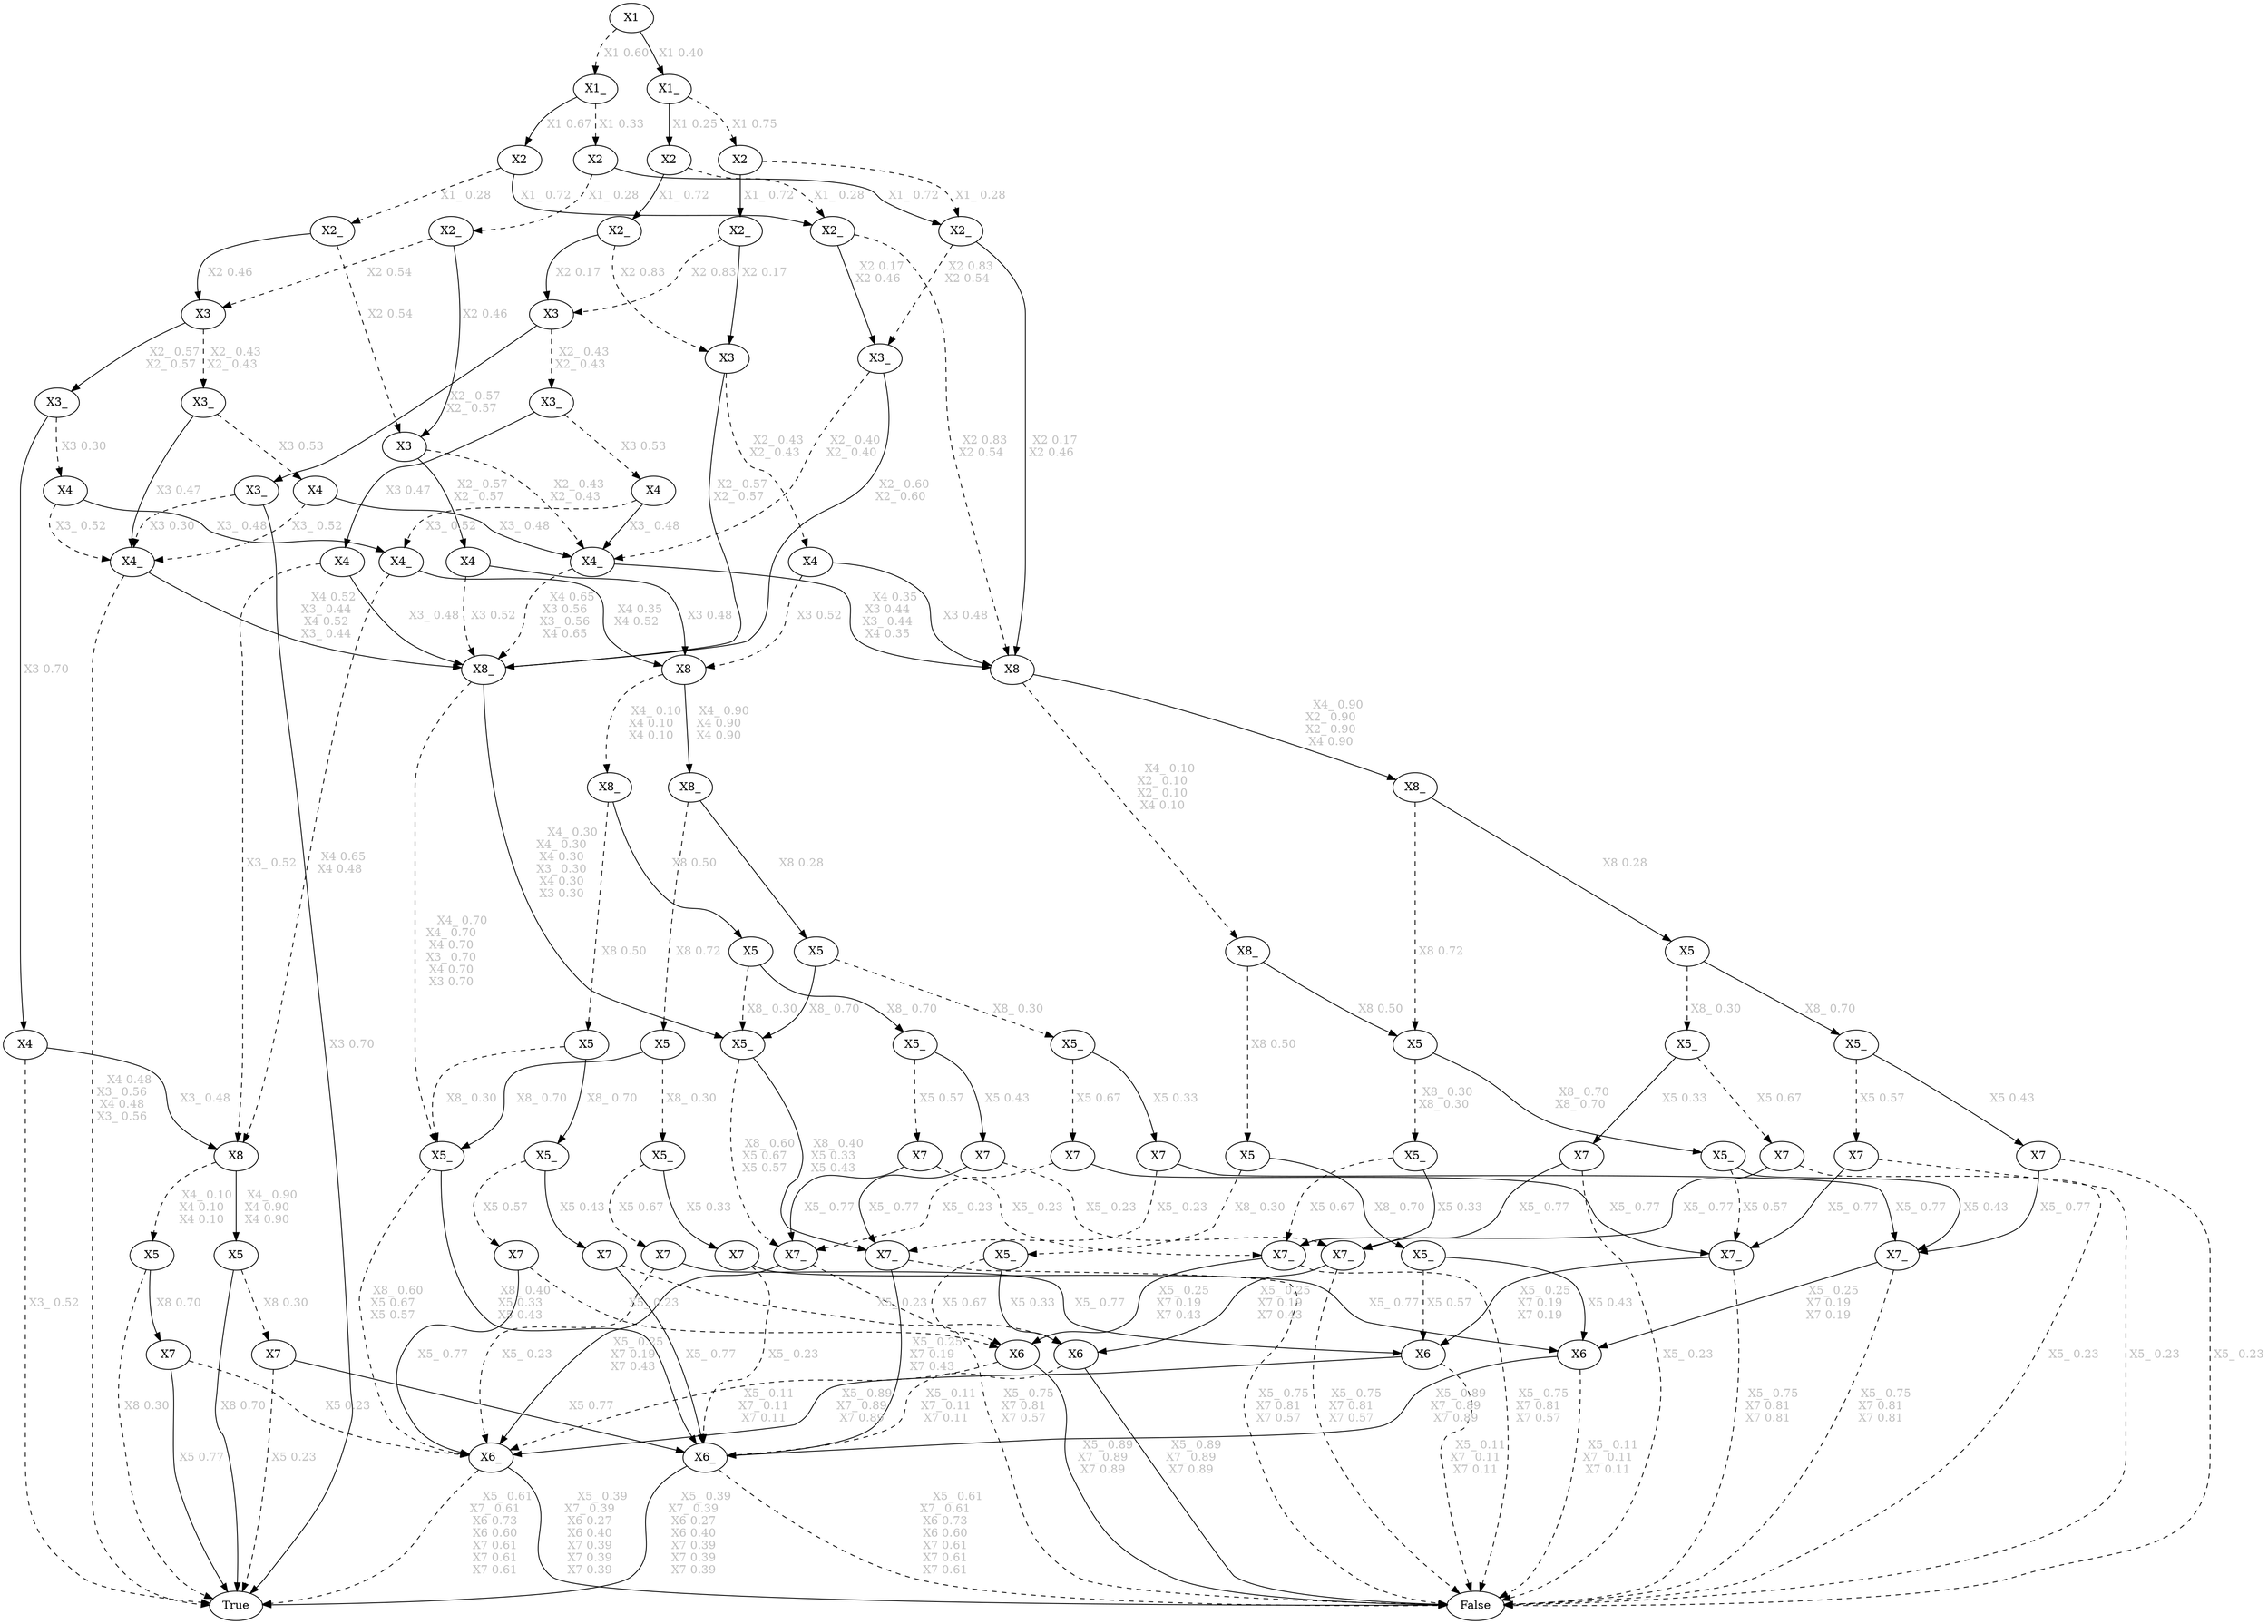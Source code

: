 digraph{2202464733456[label=X1]2202464733584[label="X1_"]
2202464733456 -> 2202464733584[style=dashed label=" X1 0.60\n" fontcolor = gray]
2202464733776[label="X2"]
2202464733584 -> 2202464733776[style=dashed label=" X1 0.33\n" fontcolor = gray]
2202464734032[label="X2_"]
2202464733776 -> 2202464734032[style=dashed label=" X1_ 0.28\n" fontcolor = gray]
2202464734352[label="X3"]
2202464734032 -> 2202464734352[style=dashed label=" X2 0.54\n" fontcolor = gray]
2202464734672[label="X3_"]
2202464734352 -> 2202464734672[style=dashed label="  X2_ 0.43\nX2_ 0.43\n" fontcolor = gray]
2202464734992[label="X4"]
2202464734672 -> 2202464734992[style=dashed label=" X3 0.53\n" fontcolor = gray]
2202464735312[label="X4_"]
2202464734992 -> 2202464735312[style=dashed label=" X3_ 0.52\n" fontcolor = gray]
2202464478096[label="True"]
2202464735312 -> 2202464478096[style=dashed label="    X4 0.48\nX3_ 0.56\nX4 0.48\nX3_ 0.56\n" fontcolor = gray]
2202464735632[label="X8_"]
2202464735312 -> 2202464735632 [label="    X4 0.52\nX3_ 0.44\nX4 0.52\nX3_ 0.44\n" fontcolor = gray]
2202464735952[label="X5_"]
2202464735632 -> 2202464735952[style=dashed label="      X4_ 0.70\nX4_ 0.70\nX4 0.70\nX3_ 0.70\nX4 0.70\nX3 0.70\n" fontcolor = gray]
2202464736272[label="X6_"]
2202464735952 -> 2202464736272[style=dashed label="   X8_ 0.60\nX5 0.67\nX5 0.57\n" fontcolor = gray]
2202464478096[label="True"]
2202464736272 -> 2202464478096[style=dashed label="       X5_ 0.61\nX7_ 0.61\nX6 0.73\nX6 0.60\nX7 0.61\nX7 0.61\nX7 0.61\n" fontcolor = gray]
2202464475920[label="False"]
2202464736272 -> 2202464475920 [label="       X5_ 0.39\nX7_ 0.39\nX6 0.27\nX6 0.40\nX7 0.39\nX7 0.39\nX7 0.39\n" fontcolor = gray]
2202464736528[label="X6_"]
2202464735952 -> 2202464736528 [label="   X8_ 0.40\nX5 0.33\nX5 0.43\n" fontcolor = gray]
2202464475920[label="False"]
2202464736528 -> 2202464475920[style=dashed label="       X5_ 0.61\nX7_ 0.61\nX6 0.73\nX6 0.60\nX7 0.61\nX7 0.61\nX7 0.61\n" fontcolor = gray]
2202464478096[label="True"]
2202464736528 -> 2202464478096 [label="       X5_ 0.39\nX7_ 0.39\nX6 0.27\nX6 0.40\nX7 0.39\nX7 0.39\nX7 0.39\n" fontcolor = gray]
2202464736208[label="X5_"]
2202464735632 -> 2202464736208 [label="      X4_ 0.30\nX4_ 0.30\nX4 0.30\nX3_ 0.30\nX4 0.30\nX3 0.30\n" fontcolor = gray]
2202464737040[label="X7_"]
2202464736208 -> 2202464737040[style=dashed label="   X8_ 0.60\nX5 0.67\nX5 0.57\n" fontcolor = gray]
2202464475920[label="False"]
2202464737040 -> 2202464475920[style=dashed label="   X5_ 0.75\nX7 0.81\nX7 0.57\n" fontcolor = gray]
2202464736272[label="X6_"]
2202464737040 -> 2202464736272 [label="   X5_ 0.25\nX7 0.19\nX7 0.43\n" fontcolor = gray]
2202464737296[label="X7_"]
2202464736208 -> 2202464737296 [label="   X8_ 0.40\nX5 0.33\nX5 0.43\n" fontcolor = gray]
2202464475920[label="False"]
2202464737296 -> 2202464475920[style=dashed label="   X5_ 0.75\nX7 0.81\nX7 0.57\n" fontcolor = gray]
2202464736528[label="X6_"]
2202464737296 -> 2202464736528 [label="   X5_ 0.25\nX7 0.19\nX7 0.43\n" fontcolor = gray]
2202464735568[label="X4_"]
2202464734992 -> 2202464735568 [label=" X3_ 0.48\n" fontcolor = gray]
2202464735632[label="X8_"]
2202464735568 -> 2202464735632[style=dashed label="    X4 0.65\nX3 0.56\nX3_ 0.56\nX4 0.65\n" fontcolor = gray]
2202464740496[label="X8"]
2202464735568 -> 2202464740496 [label="    X4 0.35\nX3 0.44\nX3_ 0.44\nX4 0.35\n" fontcolor = gray]
2202464740816[label="X8_"]
2202464740496 -> 2202464740816[style=dashed label="    X4_ 0.10\nX2_ 0.10\nX2_ 0.10\nX4 0.10\n" fontcolor = gray]
2202464741136[label="X5"]
2202464740816 -> 2202464741136[style=dashed label=" X8 0.50\n" fontcolor = gray]
2202464741456[label="X5_"]
2202464741136 -> 2202464741456[style=dashed label=" X8_ 0.30\n" fontcolor = gray]
2202464741776[label="X6"]
2202464741456 -> 2202464741776[style=dashed label=" X5 0.67\n" fontcolor = gray]
2202464736272[label="X6_"]
2202464741776 -> 2202464736272[style=dashed label="   X5_ 0.11\nX7_ 0.11\nX7 0.11\n" fontcolor = gray]
2202464475920[label="False"]
2202464741776 -> 2202464475920 [label="   X5_ 0.89\nX7_ 0.89\nX7 0.89\n" fontcolor = gray]
2202464742032[label="X6"]
2202464741456 -> 2202464742032 [label=" X5 0.33\n" fontcolor = gray]
2202464736528[label="X6_"]
2202464742032 -> 2202464736528[style=dashed label="   X5_ 0.11\nX7_ 0.11\nX7 0.11\n" fontcolor = gray]
2202464475920[label="False"]
2202464742032 -> 2202464475920 [label="   X5_ 0.89\nX7_ 0.89\nX7 0.89\n" fontcolor = gray]
2202464741712[label="X5_"]
2202464741136 -> 2202464741712 [label=" X8_ 0.70\n" fontcolor = gray]
2202464743568[label="X6"]
2202464741712 -> 2202464743568[style=dashed label=" X5 0.57\n" fontcolor = gray]
2202464475920[label="False"]
2202464743568 -> 2202464475920[style=dashed label="   X5_ 0.11\nX7_ 0.11\nX7 0.11\n" fontcolor = gray]
2202464736272[label="X6_"]
2202464743568 -> 2202464736272 [label="   X5_ 0.89\nX7_ 0.89\nX7 0.89\n" fontcolor = gray]
2202464743824[label="X6"]
2202464741712 -> 2202464743824 [label=" X5 0.43\n" fontcolor = gray]
2202464475920[label="False"]
2202464743824 -> 2202464475920[style=dashed label="   X5_ 0.11\nX7_ 0.11\nX7 0.11\n" fontcolor = gray]
2202464736528[label="X6_"]
2202464743824 -> 2202464736528 [label="   X5_ 0.89\nX7_ 0.89\nX7 0.89\n" fontcolor = gray]
2202464741392[label="X5"]
2202464740816 -> 2202464741392 [label=" X8 0.50\n" fontcolor = gray]
2202464745296[label="X5_"]
2202464741392 -> 2202464745296[style=dashed label="  X8_ 0.30\nX8_ 0.30\n" fontcolor = gray]
2202464745616[label="X7_"]
2202464745296 -> 2202464745616[style=dashed label=" X5 0.67\n" fontcolor = gray]
2202464475920[label="False"]
2202464745616 -> 2202464475920[style=dashed label="   X5_ 0.75\nX7 0.81\nX7 0.57\n" fontcolor = gray]
2202464741776[label="X6"]
2202464745616 -> 2202464741776 [label="   X5_ 0.25\nX7 0.19\nX7 0.43\n" fontcolor = gray]
2202464746128[label="X7_"]
2202464745296 -> 2202464746128 [label=" X5 0.33\n" fontcolor = gray]
2202464475920[label="False"]
2202464746128 -> 2202464475920[style=dashed label="   X5_ 0.75\nX7 0.81\nX7 0.57\n" fontcolor = gray]
2202464742032[label="X6"]
2202464746128 -> 2202464742032 [label="   X5_ 0.25\nX7 0.19\nX7 0.43\n" fontcolor = gray]
2202464745552[label="X5_"]
2202464741392 -> 2202464745552 [label="  X8_ 0.70\nX8_ 0.70\n" fontcolor = gray]
2202464355280[label="X7_"]
2202464745552 -> 2202464355280[style=dashed label=" X5 0.57\n" fontcolor = gray]
2202464475920[label="False"]
2202464355280 -> 2202464475920[style=dashed label="   X5_ 0.75\nX7 0.81\nX7 0.81\n" fontcolor = gray]
2202464743568[label="X6"]
2202464355280 -> 2202464743568 [label="   X5_ 0.25\nX7 0.19\nX7 0.19\n" fontcolor = gray]
2202464355792[label="X7_"]
2202464745552 -> 2202464355792 [label=" X5 0.43\n" fontcolor = gray]
2202464475920[label="False"]
2202464355792 -> 2202464475920[style=dashed label="   X5_ 0.75\nX7 0.81\nX7 0.81\n" fontcolor = gray]
2202464743824[label="X6"]
2202464355792 -> 2202464743824 [label="   X5_ 0.25\nX7 0.19\nX7 0.19\n" fontcolor = gray]
2202464741072[label="X8_"]
2202464740496 -> 2202464741072 [label="    X4_ 0.90\nX2_ 0.90\nX2_ 0.90\nX4 0.90\n" fontcolor = gray]
2202464741392[label="X5"]
2202464741072 -> 2202464741392[style=dashed label=" X8 0.72\n" fontcolor = gray]
2202464481872[label="X5"]
2202464741072 -> 2202464481872 [label=" X8 0.28\n" fontcolor = gray]
2202464480592[label="X5_"]
2202464481872 -> 2202464480592[style=dashed label=" X8_ 0.30\n" fontcolor = gray]
2202464481360[label="X7"]
2202464480592 -> 2202464481360[style=dashed label=" X5 0.67\n" fontcolor = gray]
2202464475920[label="False"]
2202464481360 -> 2202464475920[style=dashed label=" X5_ 0.23\n" fontcolor = gray]
2202464745616[label="X7_"]
2202464481360 -> 2202464745616 [label=" X5_ 0.77\n" fontcolor = gray]
2202464481040[label="X7"]
2202464480592 -> 2202464481040 [label=" X5 0.33\n" fontcolor = gray]
2202464475920[label="False"]
2202464481040 -> 2202464475920[style=dashed label=" X5_ 0.23\n" fontcolor = gray]
2202464746128[label="X7_"]
2202464481040 -> 2202464746128 [label=" X5_ 0.77\n" fontcolor = gray]
2202464480400[label="X5_"]
2202464481872 -> 2202464480400 [label=" X8_ 0.70\n" fontcolor = gray]
2202464364240[label="X7"]
2202464480400 -> 2202464364240[style=dashed label=" X5 0.57\n" fontcolor = gray]
2202464475920[label="False"]
2202464364240 -> 2202464475920[style=dashed label=" X5_ 0.23\n" fontcolor = gray]
2202464355280[label="X7_"]
2202464364240 -> 2202464355280 [label=" X5_ 0.77\n" fontcolor = gray]
2202464364496[label="X7"]
2202464480400 -> 2202464364496 [label=" X5 0.43\n" fontcolor = gray]
2202464475920[label="False"]
2202464364496 -> 2202464475920[style=dashed label=" X5_ 0.23\n" fontcolor = gray]
2202464355792[label="X7_"]
2202464364496 -> 2202464355792 [label=" X5_ 0.77\n" fontcolor = gray]
2202464735312[label="X4_"]
2202464734672 -> 2202464735312 [label=" X3 0.47\n" fontcolor = gray]
2202464370448[label="X3_"]
2202464734352 -> 2202464370448 [label="  X2_ 0.57\nX2_ 0.57\n" fontcolor = gray]
2202464600208[label="X4"]
2202464370448 -> 2202464600208[style=dashed label=" X3 0.30\n" fontcolor = gray]
2202464735312[label="X4_"]
2202464600208 -> 2202464735312[style=dashed label=" X3_ 0.52\n" fontcolor = gray]
2202464600784[label="X4_"]
2202464600208 -> 2202464600784 [label=" X3_ 0.48\n" fontcolor = gray]
2202464603344[label="X8"]
2202464600784 -> 2202464603344[style=dashed label="  X4 0.65\nX4 0.48\n" fontcolor = gray]
2202464603600[label="X5"]
2202464603344 -> 2202464603600[style=dashed label="   X4_ 0.10\nX4 0.10\nX4 0.10\n" fontcolor = gray]
2202464478096[label="True"]
2202464603600 -> 2202464478096[style=dashed label=" X8 0.30\n" fontcolor = gray]
2202464603856[label="X7"]
2202464603600 -> 2202464603856 [label=" X8 0.70\n" fontcolor = gray]
2202464736272[label="X6_"]
2202464603856 -> 2202464736272[style=dashed label=" X5 0.23\n" fontcolor = gray]
2202464478096[label="True"]
2202464603856 -> 2202464478096 [label=" X5 0.77\n" fontcolor = gray]
2202464604368[label="X5"]
2202464603344 -> 2202464604368 [label="   X4_ 0.90\nX4 0.90\nX4 0.90\n" fontcolor = gray]
2202464604624[label="X7"]
2202464604368 -> 2202464604624[style=dashed label=" X8 0.30\n" fontcolor = gray]
2202464478096[label="True"]
2202464604624 -> 2202464478096[style=dashed label=" X5 0.23\n" fontcolor = gray]
2202464736528[label="X6_"]
2202464604624 -> 2202464736528 [label=" X5 0.77\n" fontcolor = gray]
2202464478096[label="True"]
2202464604368 -> 2202464478096 [label=" X8 0.70\n" fontcolor = gray]
2202464605200[label="X8"]
2202464600784 -> 2202464605200 [label="  X4 0.35\nX4 0.52\n" fontcolor = gray]
2202464605520[label="X8_"]
2202464605200 -> 2202464605520[style=dashed label="   X4_ 0.10\nX4 0.10\nX4 0.10\n" fontcolor = gray]
2202464605840[label="X5"]
2202464605520 -> 2202464605840[style=dashed label=" X8 0.50\n" fontcolor = gray]
2202464735952[label="X5_"]
2202464605840 -> 2202464735952[style=dashed label=" X8_ 0.30\n" fontcolor = gray]
2202464606416[label="X5_"]
2202464605840 -> 2202464606416 [label=" X8_ 0.70\n" fontcolor = gray]
2202464607248[label="X7"]
2202464606416 -> 2202464607248[style=dashed label=" X5 0.57\n" fontcolor = gray]
2202464741776[label="X6"]
2202464607248 -> 2202464741776[style=dashed label=" X5_ 0.23\n" fontcolor = gray]
2202464736272[label="X6_"]
2202464607248 -> 2202464736272 [label=" X5_ 0.77\n" fontcolor = gray]
2202464607504[label="X7"]
2202464606416 -> 2202464607504 [label=" X5 0.43\n" fontcolor = gray]
2202464742032[label="X6"]
2202464607504 -> 2202464742032[style=dashed label=" X5_ 0.23\n" fontcolor = gray]
2202464736528[label="X6_"]
2202464607504 -> 2202464736528 [label=" X5_ 0.77\n" fontcolor = gray]
2202464606096[label="X5"]
2202464605520 -> 2202464606096 [label=" X8 0.50\n" fontcolor = gray]
2202464736208[label="X5_"]
2202464606096 -> 2202464736208[style=dashed label=" X8_ 0.30\n" fontcolor = gray]
2202464610256[label="X5_"]
2202464606096 -> 2202464610256 [label=" X8_ 0.70\n" fontcolor = gray]
2202464611600[label="X7"]
2202464610256 -> 2202464611600[style=dashed label=" X5 0.57\n" fontcolor = gray]
2202464745616[label="X7_"]
2202464611600 -> 2202464745616[style=dashed label=" X5_ 0.23\n" fontcolor = gray]
2202464737040[label="X7_"]
2202464611600 -> 2202464737040 [label=" X5_ 0.77\n" fontcolor = gray]
2202464611856[label="X7"]
2202464610256 -> 2202464611856 [label=" X5 0.43\n" fontcolor = gray]
2202464746128[label="X7_"]
2202464611856 -> 2202464746128[style=dashed label=" X5_ 0.23\n" fontcolor = gray]
2202464737296[label="X7_"]
2202464611856 -> 2202464737296 [label=" X5_ 0.77\n" fontcolor = gray]
2202464605776[label="X8_"]
2202464605200 -> 2202464605776 [label="   X4_ 0.90\nX4 0.90\nX4 0.90\n" fontcolor = gray]
2202464615824[label="X5"]
2202464605776 -> 2202464615824[style=dashed label=" X8 0.72\n" fontcolor = gray]
2202464616144[label="X5_"]
2202464615824 -> 2202464616144[style=dashed label=" X8_ 0.30\n" fontcolor = gray]
2202463977552[label="X7"]
2202464616144 -> 2202463977552[style=dashed label=" X5 0.67\n" fontcolor = gray]
2202464736272[label="X6_"]
2202463977552 -> 2202464736272[style=dashed label=" X5_ 0.23\n" fontcolor = gray]
2202464743568[label="X6"]
2202463977552 -> 2202464743568 [label=" X5_ 0.77\n" fontcolor = gray]
2202463977808[label="X7"]
2202464616144 -> 2202463977808 [label=" X5 0.33\n" fontcolor = gray]
2202464736528[label="X6_"]
2202463977808 -> 2202464736528[style=dashed label=" X5_ 0.23\n" fontcolor = gray]
2202464743824[label="X6"]
2202463977808 -> 2202464743824 [label=" X5_ 0.77\n" fontcolor = gray]
2202464735952[label="X5_"]
2202464615824 -> 2202464735952 [label=" X8_ 0.70\n" fontcolor = gray]
2202464616080[label="X5"]
2202464605776 -> 2202464616080 [label=" X8 0.28\n" fontcolor = gray]
2202463981072[label="X5_"]
2202464616080 -> 2202463981072[style=dashed label=" X8_ 0.30\n" fontcolor = gray]
2202463981392[label="X7"]
2202463981072 -> 2202463981392[style=dashed label=" X5 0.67\n" fontcolor = gray]
2202464737040[label="X7_"]
2202463981392 -> 2202464737040[style=dashed label=" X5_ 0.23\n" fontcolor = gray]
2202464355280[label="X7_"]
2202463981392 -> 2202464355280 [label=" X5_ 0.77\n" fontcolor = gray]
2202463981648[label="X7"]
2202463981072 -> 2202463981648 [label=" X5 0.33\n" fontcolor = gray]
2202464737296[label="X7_"]
2202463981648 -> 2202464737296[style=dashed label=" X5_ 0.23\n" fontcolor = gray]
2202464355792[label="X7_"]
2202463981648 -> 2202464355792 [label=" X5_ 0.77\n" fontcolor = gray]
2202464736208[label="X5_"]
2202464616080 -> 2202464736208 [label=" X8_ 0.70\n" fontcolor = gray]
2202464600144[label="X4"]
2202464370448 -> 2202464600144 [label=" X3 0.70\n" fontcolor = gray]
2202464478096[label="True"]
2202464600144 -> 2202464478096[style=dashed label=" X3_ 0.52\n" fontcolor = gray]
2202464603344[label="X8"]
2202464600144 -> 2202464603344 [label=" X3_ 0.48\n" fontcolor = gray]
2202464734608[label="X3"]
2202464734032 -> 2202464734608 [label=" X2 0.46\n" fontcolor = gray]
2202464735568[label="X4_"]
2202464734608 -> 2202464735568[style=dashed label="  X2_ 0.43\nX2_ 0.43\n" fontcolor = gray]
2202463988880[label="X4"]
2202464734608 -> 2202463988880 [label="  X2_ 0.57\nX2_ 0.57\n" fontcolor = gray]
2202464735632[label="X8_"]
2202463988880 -> 2202464735632[style=dashed label=" X3 0.52\n" fontcolor = gray]
2202464605200[label="X8"]
2202463988880 -> 2202464605200 [label=" X3 0.48\n" fontcolor = gray]
2202464734288[label="X2_"]
2202464733776 -> 2202464734288 [label=" X1_ 0.72\n" fontcolor = gray]
2202464705808[label="X3_"]
2202464734288 -> 2202464705808[style=dashed label="  X2 0.83\nX2 0.54\n" fontcolor = gray]
2202464735568[label="X4_"]
2202464705808 -> 2202464735568[style=dashed label="  X2_ 0.40\nX2_ 0.40\n" fontcolor = gray]
2202464735632[label="X8_"]
2202464705808 -> 2202464735632 [label="  X2_ 0.60\nX2_ 0.60\n" fontcolor = gray]
2202464740496[label="X8"]
2202464734288 -> 2202464740496 [label="  X2 0.17\nX2 0.46\n" fontcolor = gray]
2202464733968[label="X2"]
2202464733584 -> 2202464733968 [label=" X1 0.67\n" fontcolor = gray]
2202464009872[label="X2_"]
2202464733968 -> 2202464009872[style=dashed label=" X1_ 0.28\n" fontcolor = gray]
2202464734608[label="X3"]
2202464009872 -> 2202464734608[style=dashed label=" X2 0.54\n" fontcolor = gray]
2202464734352[label="X3"]
2202464009872 -> 2202464734352 [label=" X2 0.46\n" fontcolor = gray]
2202464145360[label="X2_"]
2202464733968 -> 2202464145360 [label=" X1_ 0.72\n" fontcolor = gray]
2202464740496[label="X8"]
2202464145360 -> 2202464740496[style=dashed label="  X2 0.83\nX2 0.54\n" fontcolor = gray]
2202464705808[label="X3_"]
2202464145360 -> 2202464705808 [label="  X2 0.17\nX2 0.46\n" fontcolor = gray]
2202464733712[label="X1_"]
2202464733456 -> 2202464733712 [label=" X1 0.40\n" fontcolor = gray]
2202465893584[label="X2"]
2202464733712 -> 2202465893584[style=dashed label=" X1 0.75\n" fontcolor = gray]
2202464734288[label="X2_"]
2202465893584 -> 2202464734288[style=dashed label=" X1_ 0.28\n" fontcolor = gray]
2202465888208[label="X2_"]
2202465893584 -> 2202465888208 [label=" X1_ 0.72\n" fontcolor = gray]
2202466927696[label="X3"]
2202465888208 -> 2202466927696[style=dashed label=" X2 0.83\n" fontcolor = gray]
2202466929808[label="X3_"]
2202466927696 -> 2202466929808[style=dashed label="  X2_ 0.43\nX2_ 0.43\n" fontcolor = gray]
2202466930128[label="X4"]
2202466929808 -> 2202466930128[style=dashed label=" X3 0.53\n" fontcolor = gray]
2202464600784[label="X4_"]
2202466930128 -> 2202464600784[style=dashed label=" X3_ 0.52\n" fontcolor = gray]
2202464735568[label="X4_"]
2202466930128 -> 2202464735568 [label=" X3_ 0.48\n" fontcolor = gray]
2202466930064[label="X4"]
2202466929808 -> 2202466930064 [label=" X3 0.47\n" fontcolor = gray]
2202464603344[label="X8"]
2202466930064 -> 2202464603344[style=dashed label=" X3_ 0.52\n" fontcolor = gray]
2202464735632[label="X8_"]
2202466930064 -> 2202464735632 [label=" X3_ 0.48\n" fontcolor = gray]
2202464230288[label="X3_"]
2202466927696 -> 2202464230288 [label="  X2_ 0.57\nX2_ 0.57\n" fontcolor = gray]
2202464735312[label="X4_"]
2202464230288 -> 2202464735312[style=dashed label=" X3 0.30\n" fontcolor = gray]
2202464478096[label="True"]
2202464230288 -> 2202464478096 [label=" X3 0.70\n" fontcolor = gray]
2202466929744[label="X3"]
2202465888208 -> 2202466929744 [label=" X2 0.17\n" fontcolor = gray]
2202464227472[label="X4"]
2202466929744 -> 2202464227472[style=dashed label="  X2_ 0.43\nX2_ 0.43\n" fontcolor = gray]
2202464605200[label="X8"]
2202464227472 -> 2202464605200[style=dashed label=" X3 0.52\n" fontcolor = gray]
2202464740496[label="X8"]
2202464227472 -> 2202464740496 [label=" X3 0.48\n" fontcolor = gray]
2202464735632[label="X8_"]
2202466929744 -> 2202464735632 [label="  X2_ 0.57\nX2_ 0.57\n" fontcolor = gray]
2202465893392[label="X2"]
2202464733712 -> 2202465893392 [label=" X1 0.25\n" fontcolor = gray]
2202464145360[label="X2_"]
2202465893392 -> 2202464145360[style=dashed label=" X1_ 0.28\n" fontcolor = gray]
2202465510416[label="X2_"]
2202465893392 -> 2202465510416 [label=" X1_ 0.72\n" fontcolor = gray]
2202466929744[label="X3"]
2202465510416 -> 2202466929744[style=dashed label=" X2 0.83\n" fontcolor = gray]
2202466927696[label="X3"]
2202465510416 -> 2202466927696 [label=" X2 0.17\n" fontcolor = gray]
}